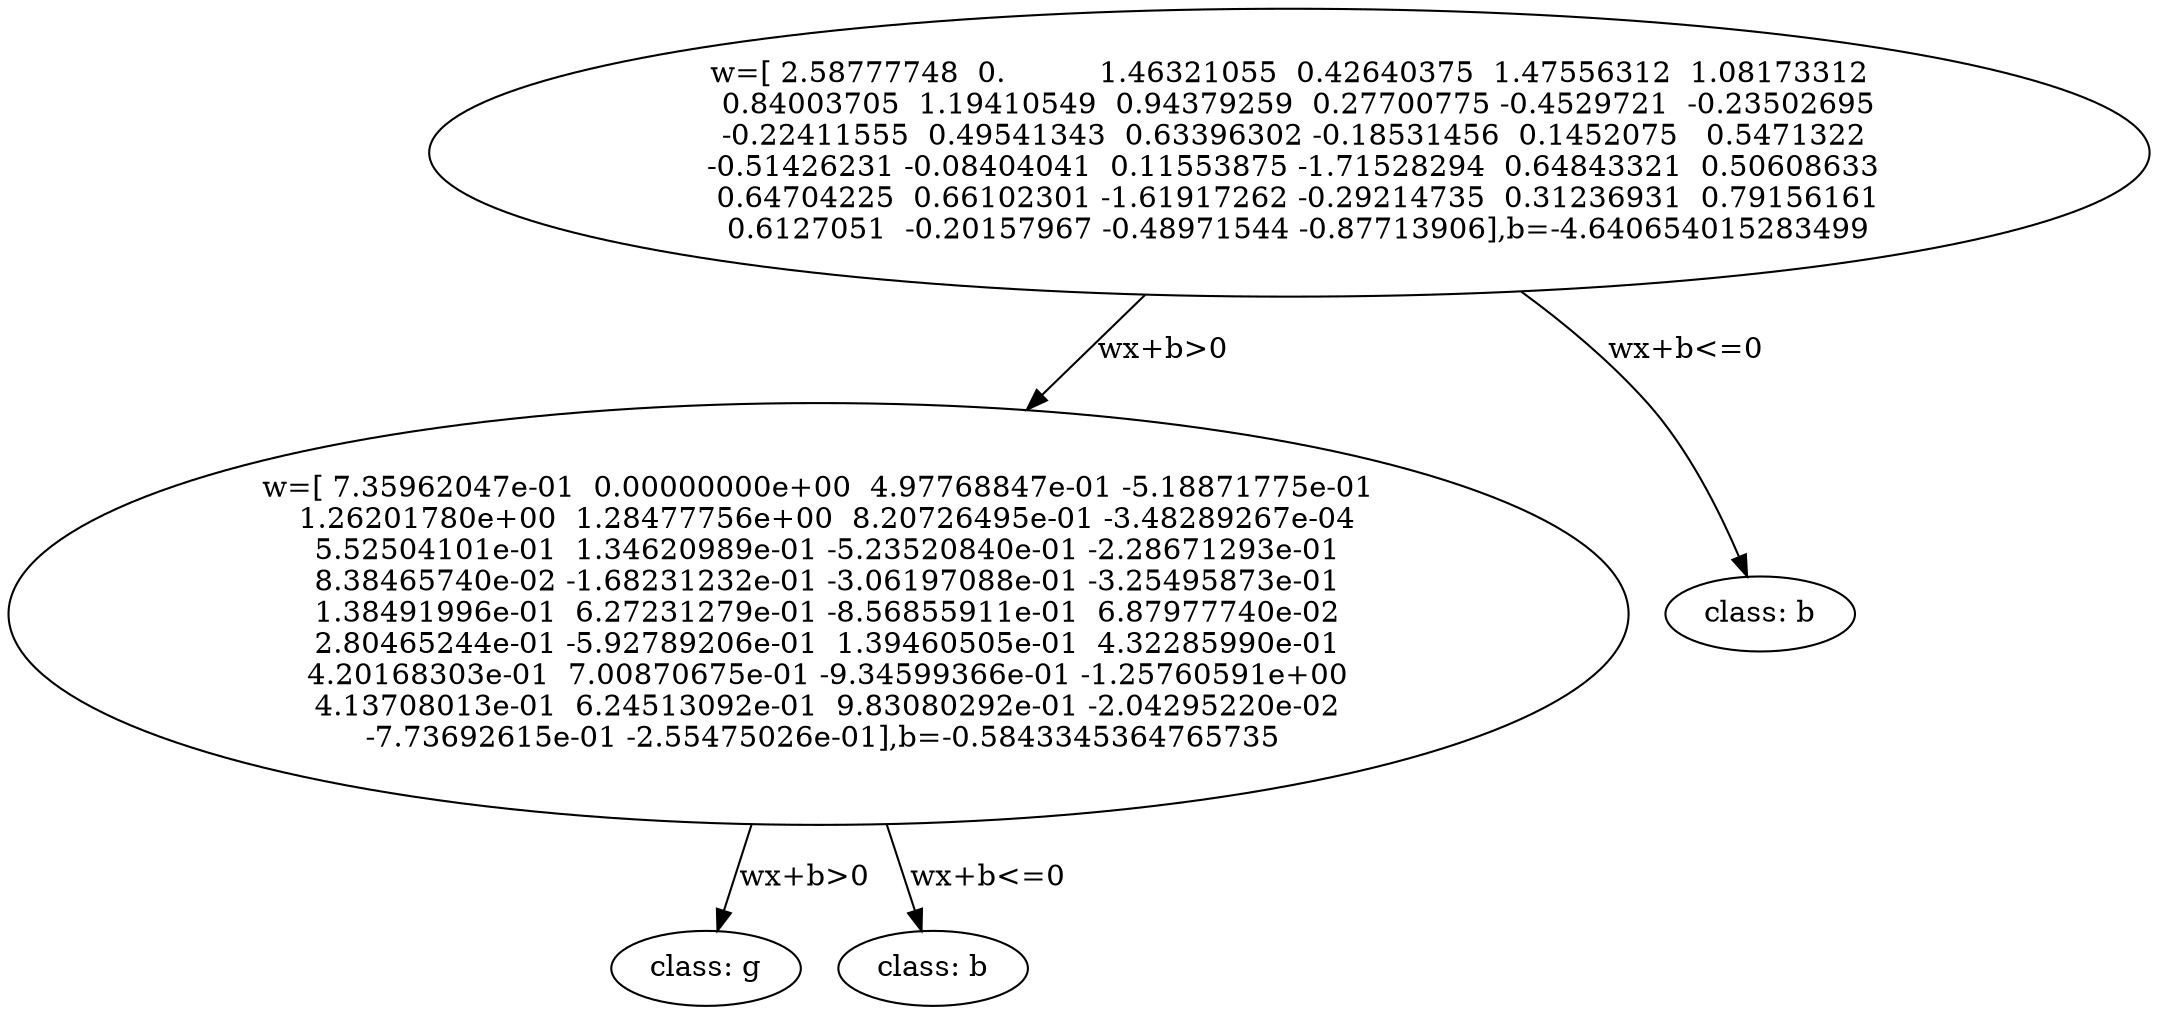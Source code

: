 digraph {
	1 [label="w=[ 2.58777748  0.          1.46321055  0.42640375  1.47556312  1.08173312
  0.84003705  1.19410549  0.94379259  0.27700775 -0.4529721  -0.23502695
 -0.22411555  0.49541343  0.63396302 -0.18531456  0.1452075   0.5471322
 -0.51426231 -0.08404041  0.11553875 -1.71528294  0.64843321  0.50608633
  0.64704225  0.66102301 -1.61917262 -0.29214735  0.31236931  0.79156161
  0.6127051  -0.20157967 -0.48971544 -0.87713906],b=-4.640654015283499"]
	1 -> 2 [label="wx+b>0"]
	2 [label="w=[ 7.35962047e-01  0.00000000e+00  4.97768847e-01 -5.18871775e-01
  1.26201780e+00  1.28477756e+00  8.20726495e-01 -3.48289267e-04
  5.52504101e-01  1.34620989e-01 -5.23520840e-01 -2.28671293e-01
  8.38465740e-02 -1.68231232e-01 -3.06197088e-01 -3.25495873e-01
  1.38491996e-01  6.27231279e-01 -8.56855911e-01  6.87977740e-02
  2.80465244e-01 -5.92789206e-01  1.39460505e-01  4.32285990e-01
  4.20168303e-01  7.00870675e-01 -9.34599366e-01 -1.25760591e+00
  4.13708013e-01  6.24513092e-01  9.83080292e-01 -2.04295220e-02
 -7.73692615e-01 -2.55475026e-01],b=-0.5843345364765735"]
	2 -> 4 [label="wx+b>0"]
	4 [label="class: g"]
	2 -> 5 [label="wx+b<=0"]
	5 [label="class: b"]
	1 -> 3 [label="wx+b<=0"]
	3 [label="class: b"]
}
